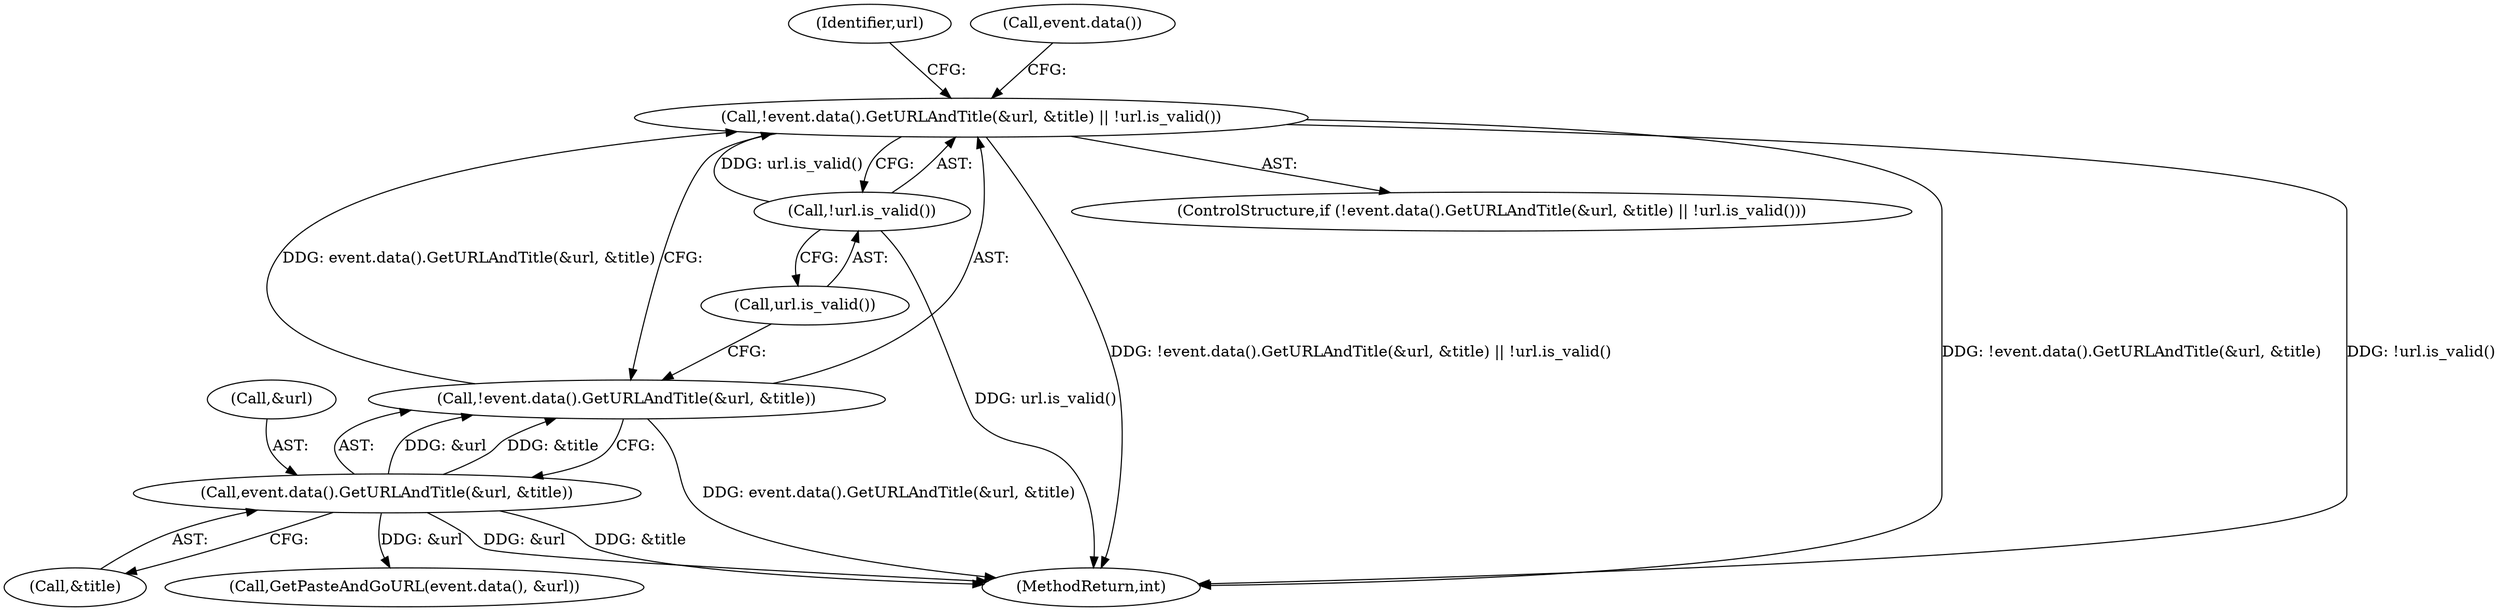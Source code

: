 digraph "1_Chrome_1161a49d663dd395bd639549c2dfe7324f847938_0@del" {
"1000112" [label="(Call,!event.data().GetURLAndTitle(&url, &title) || !url.is_valid())"];
"1000113" [label="(Call,!event.data().GetURLAndTitle(&url, &title))"];
"1000114" [label="(Call,event.data().GetURLAndTitle(&url, &title))"];
"1000119" [label="(Call,!url.is_valid())"];
"1000120" [label="(Call,url.is_valid())"];
"1000115" [label="(Call,&url)"];
"1000150" [label="(MethodReturn,int)"];
"1000111" [label="(ControlStructure,if (!event.data().GetURLAndTitle(&url, &title) || !url.is_valid()))"];
"1000117" [label="(Call,&title)"];
"1000114" [label="(Call,event.data().GetURLAndTitle(&url, &title))"];
"1000119" [label="(Call,!url.is_valid())"];
"1000123" [label="(Call,GetPasteAndGoURL(event.data(), &url))"];
"1000113" [label="(Call,!event.data().GetURLAndTitle(&url, &title))"];
"1000112" [label="(Call,!event.data().GetURLAndTitle(&url, &title) || !url.is_valid())"];
"1000133" [label="(Identifier,url)"];
"1000124" [label="(Call,event.data())"];
"1000112" -> "1000111"  [label="AST: "];
"1000112" -> "1000113"  [label="CFG: "];
"1000112" -> "1000119"  [label="CFG: "];
"1000113" -> "1000112"  [label="AST: "];
"1000119" -> "1000112"  [label="AST: "];
"1000124" -> "1000112"  [label="CFG: "];
"1000133" -> "1000112"  [label="CFG: "];
"1000112" -> "1000150"  [label="DDG: !url.is_valid()"];
"1000112" -> "1000150"  [label="DDG: !event.data().GetURLAndTitle(&url, &title) || !url.is_valid()"];
"1000112" -> "1000150"  [label="DDG: !event.data().GetURLAndTitle(&url, &title)"];
"1000113" -> "1000112"  [label="DDG: event.data().GetURLAndTitle(&url, &title)"];
"1000119" -> "1000112"  [label="DDG: url.is_valid()"];
"1000113" -> "1000114"  [label="CFG: "];
"1000114" -> "1000113"  [label="AST: "];
"1000120" -> "1000113"  [label="CFG: "];
"1000113" -> "1000150"  [label="DDG: event.data().GetURLAndTitle(&url, &title)"];
"1000114" -> "1000113"  [label="DDG: &url"];
"1000114" -> "1000113"  [label="DDG: &title"];
"1000114" -> "1000117"  [label="CFG: "];
"1000115" -> "1000114"  [label="AST: "];
"1000117" -> "1000114"  [label="AST: "];
"1000114" -> "1000150"  [label="DDG: &title"];
"1000114" -> "1000150"  [label="DDG: &url"];
"1000114" -> "1000123"  [label="DDG: &url"];
"1000119" -> "1000120"  [label="CFG: "];
"1000120" -> "1000119"  [label="AST: "];
"1000119" -> "1000150"  [label="DDG: url.is_valid()"];
}
